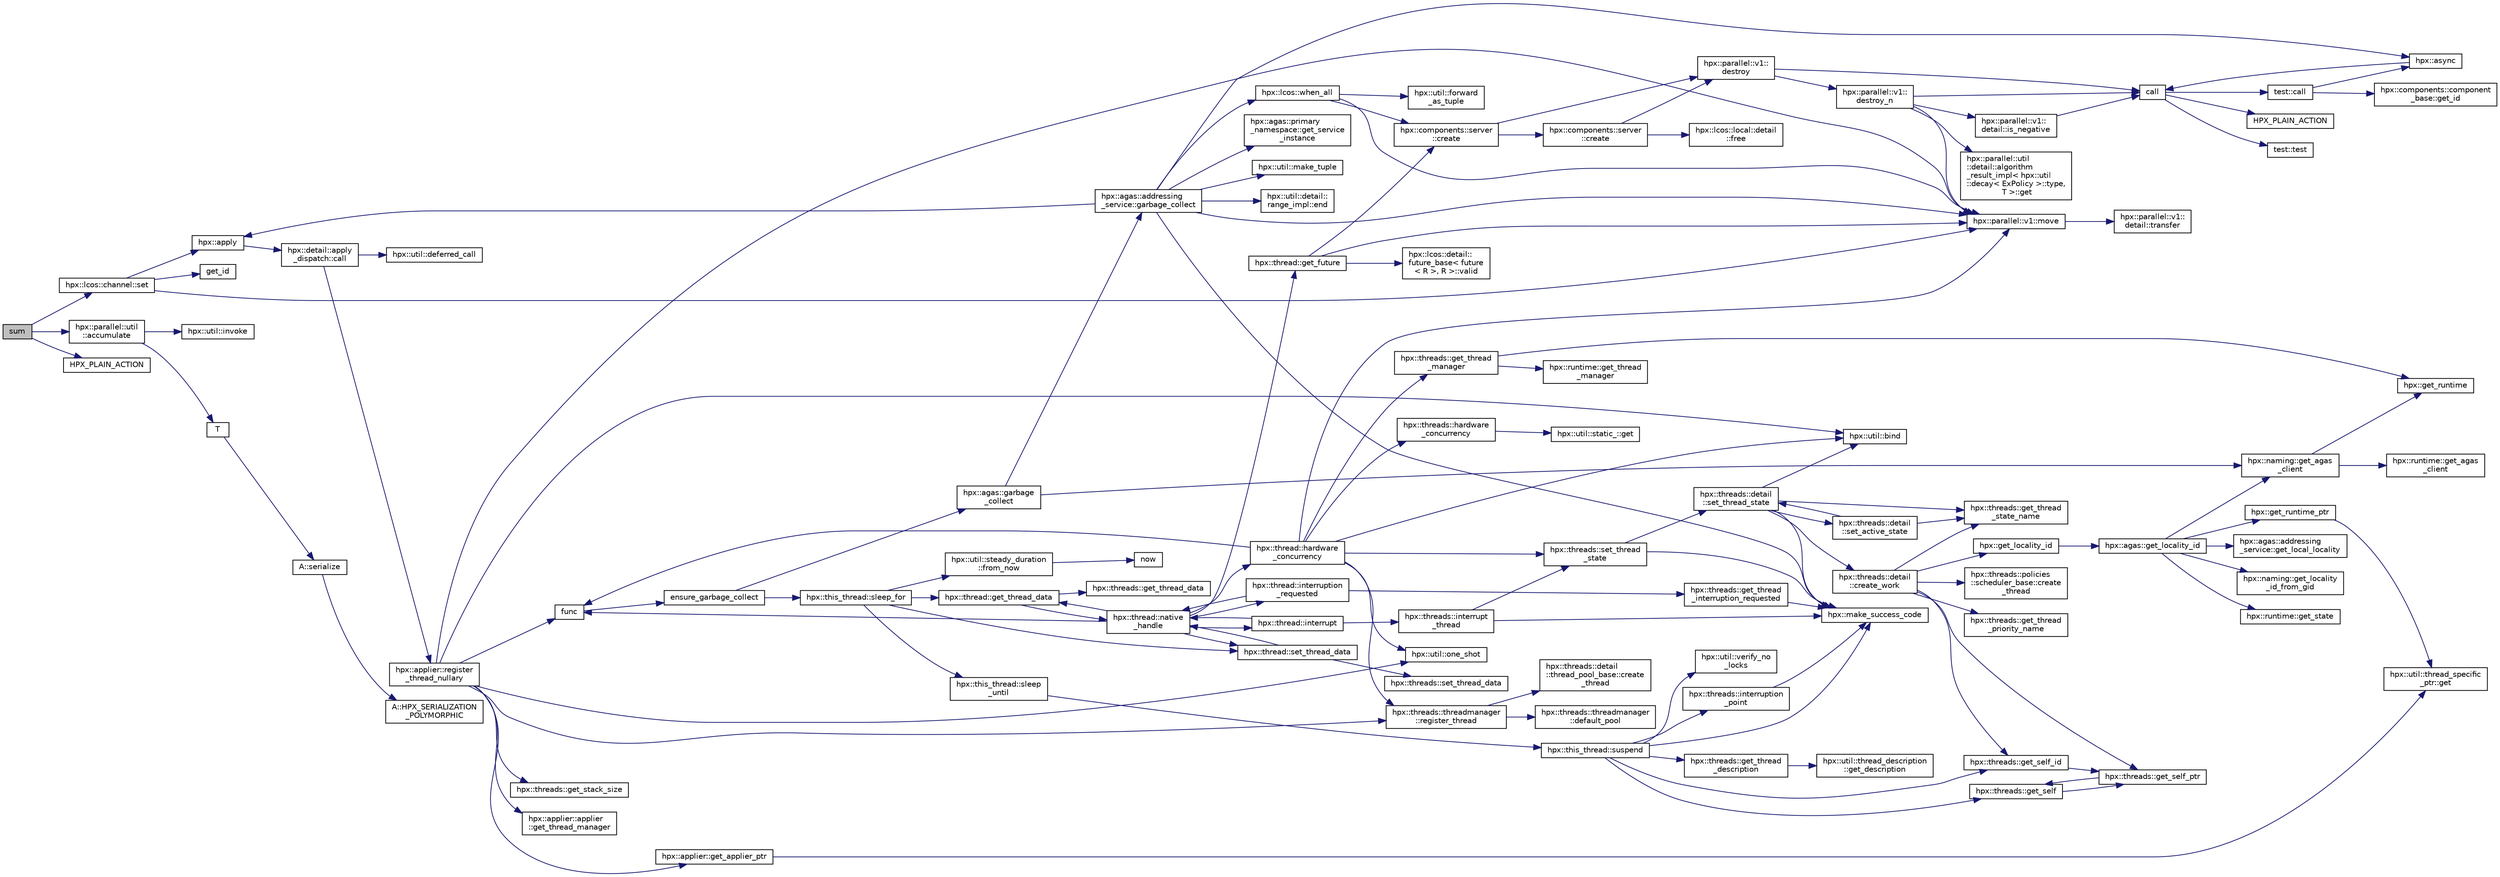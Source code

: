 digraph "sum"
{
  edge [fontname="Helvetica",fontsize="10",labelfontname="Helvetica",labelfontsize="10"];
  node [fontname="Helvetica",fontsize="10",shape=record];
  rankdir="LR";
  Node1402 [label="sum",height=0.2,width=0.4,color="black", fillcolor="grey75", style="filled", fontcolor="black"];
  Node1402 -> Node1403 [color="midnightblue",fontsize="10",style="solid",fontname="Helvetica"];
  Node1403 [label="hpx::lcos::channel::set",height=0.2,width=0.4,color="black", fillcolor="white", style="filled",URL="$db/d40/classhpx_1_1lcos_1_1channel.html#a55b035fb8c7cac0b6f187884f04f8b6a"];
  Node1403 -> Node1404 [color="midnightblue",fontsize="10",style="solid",fontname="Helvetica"];
  Node1404 [label="hpx::apply",height=0.2,width=0.4,color="black", fillcolor="white", style="filled",URL="$d8/d83/namespacehpx.html#aa87762f0db0731d385f3fdfdb25d59fc"];
  Node1404 -> Node1405 [color="midnightblue",fontsize="10",style="solid",fontname="Helvetica"];
  Node1405 [label="hpx::detail::apply\l_dispatch::call",height=0.2,width=0.4,color="black", fillcolor="white", style="filled",URL="$db/de8/structhpx_1_1detail_1_1apply__dispatch.html#a0755fab16d281e74bcff0f8045be9459"];
  Node1405 -> Node1406 [color="midnightblue",fontsize="10",style="solid",fontname="Helvetica"];
  Node1406 [label="hpx::applier::register\l_thread_nullary",height=0.2,width=0.4,color="black", fillcolor="white", style="filled",URL="$d8/dcb/namespacehpx_1_1applier.html#a401cd1145927e58d74d1eb52aaccd936"];
  Node1406 -> Node1407 [color="midnightblue",fontsize="10",style="solid",fontname="Helvetica"];
  Node1407 [label="hpx::applier::get_applier_ptr",height=0.2,width=0.4,color="black", fillcolor="white", style="filled",URL="$d8/dcb/namespacehpx_1_1applier.html#a617483cf2b77ad3a0aa428ade7b35299"];
  Node1407 -> Node1408 [color="midnightblue",fontsize="10",style="solid",fontname="Helvetica"];
  Node1408 [label="hpx::util::thread_specific\l_ptr::get",height=0.2,width=0.4,color="black", fillcolor="white", style="filled",URL="$d4/d4c/structhpx_1_1util_1_1thread__specific__ptr.html#a3b27d8520710478aa41d1f74206bdba9"];
  Node1406 -> Node1409 [color="midnightblue",fontsize="10",style="solid",fontname="Helvetica"];
  Node1409 [label="func",height=0.2,width=0.4,color="black", fillcolor="white", style="filled",URL="$d8/dfd/id__type__ref__counting__1032_8cpp.html#ab811b86ea5107ffb3351fcaa29d2c652"];
  Node1409 -> Node1410 [color="midnightblue",fontsize="10",style="solid",fontname="Helvetica"];
  Node1410 [label="ensure_garbage_collect",height=0.2,width=0.4,color="black", fillcolor="white", style="filled",URL="$d8/dfd/id__type__ref__counting__1032_8cpp.html#a5264b94bf7c262ac0e521fb290d476d5"];
  Node1410 -> Node1411 [color="midnightblue",fontsize="10",style="solid",fontname="Helvetica"];
  Node1411 [label="hpx::this_thread::sleep_for",height=0.2,width=0.4,color="black", fillcolor="white", style="filled",URL="$d9/d52/namespacehpx_1_1this__thread.html#afc042a5a5fa52eef2d1d177a343435cf"];
  Node1411 -> Node1412 [color="midnightblue",fontsize="10",style="solid",fontname="Helvetica"];
  Node1412 [label="hpx::this_thread::sleep\l_until",height=0.2,width=0.4,color="black", fillcolor="white", style="filled",URL="$d9/d52/namespacehpx_1_1this__thread.html#ae12a853980115b23ff0ab8ca06622658"];
  Node1412 -> Node1413 [color="midnightblue",fontsize="10",style="solid",fontname="Helvetica"];
  Node1413 [label="hpx::this_thread::suspend",height=0.2,width=0.4,color="black", fillcolor="white", style="filled",URL="$d9/d52/namespacehpx_1_1this__thread.html#aca220026fb3014c0881d129fe31c0073"];
  Node1413 -> Node1414 [color="midnightblue",fontsize="10",style="solid",fontname="Helvetica"];
  Node1414 [label="hpx::threads::get_self",height=0.2,width=0.4,color="black", fillcolor="white", style="filled",URL="$d7/d28/namespacehpx_1_1threads.html#a07daf4d6d29233f20d66d41ab7b5b8e8"];
  Node1414 -> Node1415 [color="midnightblue",fontsize="10",style="solid",fontname="Helvetica"];
  Node1415 [label="hpx::threads::get_self_ptr",height=0.2,width=0.4,color="black", fillcolor="white", style="filled",URL="$d7/d28/namespacehpx_1_1threads.html#a22877ae347ad884cde3a51397dad6c53"];
  Node1415 -> Node1414 [color="midnightblue",fontsize="10",style="solid",fontname="Helvetica"];
  Node1413 -> Node1416 [color="midnightblue",fontsize="10",style="solid",fontname="Helvetica"];
  Node1416 [label="hpx::threads::get_self_id",height=0.2,width=0.4,color="black", fillcolor="white", style="filled",URL="$d7/d28/namespacehpx_1_1threads.html#afafe0f900b9fac3d4ed3c747625c1cfe"];
  Node1416 -> Node1415 [color="midnightblue",fontsize="10",style="solid",fontname="Helvetica"];
  Node1413 -> Node1417 [color="midnightblue",fontsize="10",style="solid",fontname="Helvetica"];
  Node1417 [label="hpx::threads::interruption\l_point",height=0.2,width=0.4,color="black", fillcolor="white", style="filled",URL="$d7/d28/namespacehpx_1_1threads.html#ada6ec56a12b050707311d8c628089059"];
  Node1417 -> Node1418 [color="midnightblue",fontsize="10",style="solid",fontname="Helvetica"];
  Node1418 [label="hpx::make_success_code",height=0.2,width=0.4,color="black", fillcolor="white", style="filled",URL="$d8/d83/namespacehpx.html#a0e8512a8f49e2a6c8185061181419d8f",tooltip="Returns error_code(hpx::success, \"success\", mode). "];
  Node1413 -> Node1419 [color="midnightblue",fontsize="10",style="solid",fontname="Helvetica"];
  Node1419 [label="hpx::util::verify_no\l_locks",height=0.2,width=0.4,color="black", fillcolor="white", style="filled",URL="$df/dad/namespacehpx_1_1util.html#ae0e1837ee6f09b79b26c2e788d2e9fc9"];
  Node1413 -> Node1420 [color="midnightblue",fontsize="10",style="solid",fontname="Helvetica"];
  Node1420 [label="hpx::threads::get_thread\l_description",height=0.2,width=0.4,color="black", fillcolor="white", style="filled",URL="$d7/d28/namespacehpx_1_1threads.html#a42fc18a7a680f4e8bc633a4b4c956701"];
  Node1420 -> Node1421 [color="midnightblue",fontsize="10",style="solid",fontname="Helvetica"];
  Node1421 [label="hpx::util::thread_description\l::get_description",height=0.2,width=0.4,color="black", fillcolor="white", style="filled",URL="$df/d9e/structhpx_1_1util_1_1thread__description.html#a8c834e14eca6eb228188022577f9f952"];
  Node1413 -> Node1418 [color="midnightblue",fontsize="10",style="solid",fontname="Helvetica"];
  Node1411 -> Node1422 [color="midnightblue",fontsize="10",style="solid",fontname="Helvetica"];
  Node1422 [label="hpx::util::steady_duration\l::from_now",height=0.2,width=0.4,color="black", fillcolor="white", style="filled",URL="$d9/d4f/classhpx_1_1util_1_1steady__duration.html#a0132206d767cd0f7395507b40111a153"];
  Node1422 -> Node1423 [color="midnightblue",fontsize="10",style="solid",fontname="Helvetica"];
  Node1423 [label="now",height=0.2,width=0.4,color="black", fillcolor="white", style="filled",URL="$de/db3/1d__stencil__1__omp_8cpp.html#a89e9667753dccfac455bd37a7a3a7b16"];
  Node1411 -> Node1424 [color="midnightblue",fontsize="10",style="solid",fontname="Helvetica"];
  Node1424 [label="hpx::thread::get_thread_data",height=0.2,width=0.4,color="black", fillcolor="white", style="filled",URL="$de/d9b/classhpx_1_1thread.html#a4535ef82cec3b953d2c941d20e3e3904"];
  Node1424 -> Node1425 [color="midnightblue",fontsize="10",style="solid",fontname="Helvetica"];
  Node1425 [label="hpx::threads::get_thread_data",height=0.2,width=0.4,color="black", fillcolor="white", style="filled",URL="$d7/d28/namespacehpx_1_1threads.html#a8737931ff6303807225f735b2b384ae4"];
  Node1424 -> Node1426 [color="midnightblue",fontsize="10",style="solid",fontname="Helvetica"];
  Node1426 [label="hpx::thread::native\l_handle",height=0.2,width=0.4,color="black", fillcolor="white", style="filled",URL="$de/d9b/classhpx_1_1thread.html#acf48190d264ab64c1c4ec99d0b421b5a"];
  Node1426 -> Node1427 [color="midnightblue",fontsize="10",style="solid",fontname="Helvetica"];
  Node1427 [label="hpx::thread::hardware\l_concurrency",height=0.2,width=0.4,color="black", fillcolor="white", style="filled",URL="$de/d9b/classhpx_1_1thread.html#a8e4fff210e02485ba493bc3a2a956c03"];
  Node1427 -> Node1428 [color="midnightblue",fontsize="10",style="solid",fontname="Helvetica"];
  Node1428 [label="hpx::threads::hardware\l_concurrency",height=0.2,width=0.4,color="black", fillcolor="white", style="filled",URL="$d7/d28/namespacehpx_1_1threads.html#aa8752a235478d2ad7b5ac467b63ab527"];
  Node1428 -> Node1429 [color="midnightblue",fontsize="10",style="solid",fontname="Helvetica"];
  Node1429 [label="hpx::util::static_::get",height=0.2,width=0.4,color="black", fillcolor="white", style="filled",URL="$d3/dbb/structhpx_1_1util_1_1static__.html#a2967c633948a3bf17a3b5405ef5a8318"];
  Node1427 -> Node1409 [color="midnightblue",fontsize="10",style="solid",fontname="Helvetica"];
  Node1427 -> Node1430 [color="midnightblue",fontsize="10",style="solid",fontname="Helvetica"];
  Node1430 [label="hpx::util::bind",height=0.2,width=0.4,color="black", fillcolor="white", style="filled",URL="$df/dad/namespacehpx_1_1util.html#ad844caedf82a0173d6909d910c3e48c6"];
  Node1427 -> Node1431 [color="midnightblue",fontsize="10",style="solid",fontname="Helvetica"];
  Node1431 [label="hpx::util::one_shot",height=0.2,width=0.4,color="black", fillcolor="white", style="filled",URL="$df/dad/namespacehpx_1_1util.html#a273e61be42a72415291e0ec0a4f28c7a"];
  Node1427 -> Node1432 [color="midnightblue",fontsize="10",style="solid",fontname="Helvetica"];
  Node1432 [label="hpx::parallel::v1::move",height=0.2,width=0.4,color="black", fillcolor="white", style="filled",URL="$db/db9/namespacehpx_1_1parallel_1_1v1.html#aa7c4ede081ce786c9d1eb1adff495cfc"];
  Node1432 -> Node1433 [color="midnightblue",fontsize="10",style="solid",fontname="Helvetica"];
  Node1433 [label="hpx::parallel::v1::\ldetail::transfer",height=0.2,width=0.4,color="black", fillcolor="white", style="filled",URL="$d2/ddd/namespacehpx_1_1parallel_1_1v1_1_1detail.html#ab1b56a05e1885ca7cc7ffa1804dd2f3c"];
  Node1427 -> Node1434 [color="midnightblue",fontsize="10",style="solid",fontname="Helvetica"];
  Node1434 [label="hpx::threads::get_thread\l_manager",height=0.2,width=0.4,color="black", fillcolor="white", style="filled",URL="$d7/d28/namespacehpx_1_1threads.html#a076973c3a53beadde7d967e22c4f6cce"];
  Node1434 -> Node1435 [color="midnightblue",fontsize="10",style="solid",fontname="Helvetica"];
  Node1435 [label="hpx::get_runtime",height=0.2,width=0.4,color="black", fillcolor="white", style="filled",URL="$d8/d83/namespacehpx.html#aef902cc6c7dd3b9fbadf34d1e850a070"];
  Node1434 -> Node1436 [color="midnightblue",fontsize="10",style="solid",fontname="Helvetica"];
  Node1436 [label="hpx::runtime::get_thread\l_manager",height=0.2,width=0.4,color="black", fillcolor="white", style="filled",URL="$d0/d7b/classhpx_1_1runtime.html#a865b12d57fcd44a8d3dda3e35414f563"];
  Node1427 -> Node1437 [color="midnightblue",fontsize="10",style="solid",fontname="Helvetica"];
  Node1437 [label="hpx::threads::threadmanager\l::register_thread",height=0.2,width=0.4,color="black", fillcolor="white", style="filled",URL="$d5/daa/classhpx_1_1threads_1_1threadmanager.html#a7f79c7578e08a60ca45eb276ce8133d8"];
  Node1437 -> Node1438 [color="midnightblue",fontsize="10",style="solid",fontname="Helvetica"];
  Node1438 [label="hpx::threads::threadmanager\l::default_pool",height=0.2,width=0.4,color="black", fillcolor="white", style="filled",URL="$d5/daa/classhpx_1_1threads_1_1threadmanager.html#a851f067d03b5dd1c5e6a9a6a841e05df"];
  Node1437 -> Node1439 [color="midnightblue",fontsize="10",style="solid",fontname="Helvetica"];
  Node1439 [label="hpx::threads::detail\l::thread_pool_base::create\l_thread",height=0.2,width=0.4,color="black", fillcolor="white", style="filled",URL="$de/dae/classhpx_1_1threads_1_1detail_1_1thread__pool__base.html#ad35d3779eef6f4528e62a26d71b34b34"];
  Node1427 -> Node1440 [color="midnightblue",fontsize="10",style="solid",fontname="Helvetica"];
  Node1440 [label="hpx::threads::set_thread\l_state",height=0.2,width=0.4,color="black", fillcolor="white", style="filled",URL="$d7/d28/namespacehpx_1_1threads.html#ac0690ad16ad778bcc79dcd727cc33025",tooltip="Set the thread state of the thread referenced by the thread_id id. "];
  Node1440 -> Node1418 [color="midnightblue",fontsize="10",style="solid",fontname="Helvetica"];
  Node1440 -> Node1441 [color="midnightblue",fontsize="10",style="solid",fontname="Helvetica"];
  Node1441 [label="hpx::threads::detail\l::set_thread_state",height=0.2,width=0.4,color="black", fillcolor="white", style="filled",URL="$d2/dd1/namespacehpx_1_1threads_1_1detail.html#af85ddc854c4a149bf1738eb1b111b9ab"];
  Node1441 -> Node1442 [color="midnightblue",fontsize="10",style="solid",fontname="Helvetica"];
  Node1442 [label="hpx::threads::get_thread\l_state_name",height=0.2,width=0.4,color="black", fillcolor="white", style="filled",URL="$d7/d28/namespacehpx_1_1threads.html#a26f91ea8d2195f165c033241c5cd11db"];
  Node1441 -> Node1418 [color="midnightblue",fontsize="10",style="solid",fontname="Helvetica"];
  Node1441 -> Node1430 [color="midnightblue",fontsize="10",style="solid",fontname="Helvetica"];
  Node1441 -> Node1443 [color="midnightblue",fontsize="10",style="solid",fontname="Helvetica"];
  Node1443 [label="hpx::threads::detail\l::set_active_state",height=0.2,width=0.4,color="black", fillcolor="white", style="filled",URL="$d2/dd1/namespacehpx_1_1threads_1_1detail.html#a45884a5bf04ad66a4f259231a3947e76"];
  Node1443 -> Node1442 [color="midnightblue",fontsize="10",style="solid",fontname="Helvetica"];
  Node1443 -> Node1441 [color="midnightblue",fontsize="10",style="solid",fontname="Helvetica"];
  Node1441 -> Node1444 [color="midnightblue",fontsize="10",style="solid",fontname="Helvetica"];
  Node1444 [label="hpx::threads::detail\l::create_work",height=0.2,width=0.4,color="black", fillcolor="white", style="filled",URL="$d2/dd1/namespacehpx_1_1threads_1_1detail.html#ae22384a3c1b1a1940032fad068fb54b1"];
  Node1444 -> Node1442 [color="midnightblue",fontsize="10",style="solid",fontname="Helvetica"];
  Node1444 -> Node1445 [color="midnightblue",fontsize="10",style="solid",fontname="Helvetica"];
  Node1445 [label="hpx::threads::get_thread\l_priority_name",height=0.2,width=0.4,color="black", fillcolor="white", style="filled",URL="$d7/d28/namespacehpx_1_1threads.html#a9c6b2fec0c1cf5b06ff83ce756ca6d42"];
  Node1444 -> Node1415 [color="midnightblue",fontsize="10",style="solid",fontname="Helvetica"];
  Node1444 -> Node1416 [color="midnightblue",fontsize="10",style="solid",fontname="Helvetica"];
  Node1444 -> Node1446 [color="midnightblue",fontsize="10",style="solid",fontname="Helvetica"];
  Node1446 [label="hpx::get_locality_id",height=0.2,width=0.4,color="black", fillcolor="white", style="filled",URL="$d8/d83/namespacehpx.html#a158d7c54a657bb364c1704033010697b",tooltip="Return the number of the locality this function is being called from. "];
  Node1446 -> Node1447 [color="midnightblue",fontsize="10",style="solid",fontname="Helvetica"];
  Node1447 [label="hpx::agas::get_locality_id",height=0.2,width=0.4,color="black", fillcolor="white", style="filled",URL="$dc/d54/namespacehpx_1_1agas.html#a491cc2ddecdf0f1a9129900caa6a4d3e"];
  Node1447 -> Node1448 [color="midnightblue",fontsize="10",style="solid",fontname="Helvetica"];
  Node1448 [label="hpx::get_runtime_ptr",height=0.2,width=0.4,color="black", fillcolor="white", style="filled",URL="$d8/d83/namespacehpx.html#af29daf2bb3e01b4d6495a1742b6cce64"];
  Node1448 -> Node1408 [color="midnightblue",fontsize="10",style="solid",fontname="Helvetica"];
  Node1447 -> Node1449 [color="midnightblue",fontsize="10",style="solid",fontname="Helvetica"];
  Node1449 [label="hpx::runtime::get_state",height=0.2,width=0.4,color="black", fillcolor="white", style="filled",URL="$d0/d7b/classhpx_1_1runtime.html#ab405f80e060dac95d624520f38b0524c"];
  Node1447 -> Node1450 [color="midnightblue",fontsize="10",style="solid",fontname="Helvetica"];
  Node1450 [label="hpx::naming::get_agas\l_client",height=0.2,width=0.4,color="black", fillcolor="white", style="filled",URL="$d4/dc9/namespacehpx_1_1naming.html#a0408fffd5d34b620712a801b0ae3b032"];
  Node1450 -> Node1435 [color="midnightblue",fontsize="10",style="solid",fontname="Helvetica"];
  Node1450 -> Node1451 [color="midnightblue",fontsize="10",style="solid",fontname="Helvetica"];
  Node1451 [label="hpx::runtime::get_agas\l_client",height=0.2,width=0.4,color="black", fillcolor="white", style="filled",URL="$d0/d7b/classhpx_1_1runtime.html#aeb5dddd30d6b9861669af8ad44d1a96a"];
  Node1447 -> Node1452 [color="midnightblue",fontsize="10",style="solid",fontname="Helvetica"];
  Node1452 [label="hpx::agas::addressing\l_service::get_local_locality",height=0.2,width=0.4,color="black", fillcolor="white", style="filled",URL="$db/d58/structhpx_1_1agas_1_1addressing__service.html#ab52c19a37c2a7a006c6c15f90ad0539c"];
  Node1447 -> Node1453 [color="midnightblue",fontsize="10",style="solid",fontname="Helvetica"];
  Node1453 [label="hpx::naming::get_locality\l_id_from_gid",height=0.2,width=0.4,color="black", fillcolor="white", style="filled",URL="$d4/dc9/namespacehpx_1_1naming.html#a7fd43037784560bd04fda9b49e33529f"];
  Node1444 -> Node1454 [color="midnightblue",fontsize="10",style="solid",fontname="Helvetica"];
  Node1454 [label="hpx::threads::policies\l::scheduler_base::create\l_thread",height=0.2,width=0.4,color="black", fillcolor="white", style="filled",URL="$dd/d7e/structhpx_1_1threads_1_1policies_1_1scheduler__base.html#ad3b05cd7f363cc8e8410ce368c3794e0"];
  Node1426 -> Node1455 [color="midnightblue",fontsize="10",style="solid",fontname="Helvetica"];
  Node1455 [label="hpx::thread::interrupt",height=0.2,width=0.4,color="black", fillcolor="white", style="filled",URL="$de/d9b/classhpx_1_1thread.html#ac34d0d033aa743c476a79dbc2e1a8a39"];
  Node1455 -> Node1456 [color="midnightblue",fontsize="10",style="solid",fontname="Helvetica"];
  Node1456 [label="hpx::threads::interrupt\l_thread",height=0.2,width=0.4,color="black", fillcolor="white", style="filled",URL="$d7/d28/namespacehpx_1_1threads.html#a6bdda1a2aab61b9b13d274b5155d7e73"];
  Node1456 -> Node1418 [color="midnightblue",fontsize="10",style="solid",fontname="Helvetica"];
  Node1456 -> Node1440 [color="midnightblue",fontsize="10",style="solid",fontname="Helvetica"];
  Node1455 -> Node1426 [color="midnightblue",fontsize="10",style="solid",fontname="Helvetica"];
  Node1426 -> Node1457 [color="midnightblue",fontsize="10",style="solid",fontname="Helvetica"];
  Node1457 [label="hpx::thread::interruption\l_requested",height=0.2,width=0.4,color="black", fillcolor="white", style="filled",URL="$de/d9b/classhpx_1_1thread.html#a33276bb4c20bbb0b1978944e18ef71b8"];
  Node1457 -> Node1458 [color="midnightblue",fontsize="10",style="solid",fontname="Helvetica"];
  Node1458 [label="hpx::threads::get_thread\l_interruption_requested",height=0.2,width=0.4,color="black", fillcolor="white", style="filled",URL="$d7/d28/namespacehpx_1_1threads.html#ae64a7fdb8b5c8bac7be0c8282672a03b"];
  Node1458 -> Node1418 [color="midnightblue",fontsize="10",style="solid",fontname="Helvetica"];
  Node1457 -> Node1426 [color="midnightblue",fontsize="10",style="solid",fontname="Helvetica"];
  Node1426 -> Node1459 [color="midnightblue",fontsize="10",style="solid",fontname="Helvetica"];
  Node1459 [label="hpx::thread::get_future",height=0.2,width=0.4,color="black", fillcolor="white", style="filled",URL="$de/d9b/classhpx_1_1thread.html#a87fdb0d8da826366fc190ed224900a64"];
  Node1459 -> Node1460 [color="midnightblue",fontsize="10",style="solid",fontname="Helvetica"];
  Node1460 [label="hpx::lcos::detail::\lfuture_base\< future\l\< R \>, R \>::valid",height=0.2,width=0.4,color="black", fillcolor="white", style="filled",URL="$d5/dd7/classhpx_1_1lcos_1_1detail_1_1future__base.html#aaf7beb7374815614363033bd96573e75"];
  Node1459 -> Node1461 [color="midnightblue",fontsize="10",style="solid",fontname="Helvetica"];
  Node1461 [label="hpx::components::server\l::create",height=0.2,width=0.4,color="black", fillcolor="white", style="filled",URL="$d2/da2/namespacehpx_1_1components_1_1server.html#ac776c89f3d68ceb910e8cee9fa937ab4",tooltip="Create arrays of components using their default constructor. "];
  Node1461 -> Node1462 [color="midnightblue",fontsize="10",style="solid",fontname="Helvetica"];
  Node1462 [label="hpx::components::server\l::create",height=0.2,width=0.4,color="black", fillcolor="white", style="filled",URL="$d2/da2/namespacehpx_1_1components_1_1server.html#a77d26de181c97b444565e230577981bd"];
  Node1462 -> Node1463 [color="midnightblue",fontsize="10",style="solid",fontname="Helvetica"];
  Node1463 [label="hpx::lcos::local::detail\l::free",height=0.2,width=0.4,color="black", fillcolor="white", style="filled",URL="$d4/dcb/namespacehpx_1_1lcos_1_1local_1_1detail.html#a55a940f019734e9bb045dc123cd80e48"];
  Node1462 -> Node1464 [color="midnightblue",fontsize="10",style="solid",fontname="Helvetica"];
  Node1464 [label="hpx::parallel::v1::\ldestroy",height=0.2,width=0.4,color="black", fillcolor="white", style="filled",URL="$db/db9/namespacehpx_1_1parallel_1_1v1.html#acf303558375048e8a7cc9a2c2e09477f"];
  Node1464 -> Node1465 [color="midnightblue",fontsize="10",style="solid",fontname="Helvetica"];
  Node1465 [label="call",height=0.2,width=0.4,color="black", fillcolor="white", style="filled",URL="$d2/d67/promise__1620_8cpp.html#a58357f0b82bc761e1d0b9091ed563a70"];
  Node1465 -> Node1466 [color="midnightblue",fontsize="10",style="solid",fontname="Helvetica"];
  Node1466 [label="test::test",height=0.2,width=0.4,color="black", fillcolor="white", style="filled",URL="$d8/d89/structtest.html#ab42d5ece712d716b04cb3f686f297a26"];
  Node1465 -> Node1467 [color="midnightblue",fontsize="10",style="solid",fontname="Helvetica"];
  Node1467 [label="HPX_PLAIN_ACTION",height=0.2,width=0.4,color="black", fillcolor="white", style="filled",URL="$d2/d67/promise__1620_8cpp.html#ab96aab827a4b1fcaf66cfe0ba83fef23"];
  Node1465 -> Node1468 [color="midnightblue",fontsize="10",style="solid",fontname="Helvetica"];
  Node1468 [label="test::call",height=0.2,width=0.4,color="black", fillcolor="white", style="filled",URL="$d8/d89/structtest.html#aeb29e7ed6518b9426ccf1344c52620ae"];
  Node1468 -> Node1469 [color="midnightblue",fontsize="10",style="solid",fontname="Helvetica"];
  Node1469 [label="hpx::async",height=0.2,width=0.4,color="black", fillcolor="white", style="filled",URL="$d8/d83/namespacehpx.html#acb7d8e37b73b823956ce144f9a57eaa4"];
  Node1469 -> Node1465 [color="midnightblue",fontsize="10",style="solid",fontname="Helvetica"];
  Node1468 -> Node1470 [color="midnightblue",fontsize="10",style="solid",fontname="Helvetica"];
  Node1470 [label="hpx::components::component\l_base::get_id",height=0.2,width=0.4,color="black", fillcolor="white", style="filled",URL="$d2/de6/classhpx_1_1components_1_1component__base.html#a4c8fd93514039bdf01c48d66d82b19cd"];
  Node1464 -> Node1471 [color="midnightblue",fontsize="10",style="solid",fontname="Helvetica"];
  Node1471 [label="hpx::parallel::v1::\ldestroy_n",height=0.2,width=0.4,color="black", fillcolor="white", style="filled",URL="$db/db9/namespacehpx_1_1parallel_1_1v1.html#a71d0691132a300690163f5636bcd5bd3"];
  Node1471 -> Node1472 [color="midnightblue",fontsize="10",style="solid",fontname="Helvetica"];
  Node1472 [label="hpx::parallel::v1::\ldetail::is_negative",height=0.2,width=0.4,color="black", fillcolor="white", style="filled",URL="$d2/ddd/namespacehpx_1_1parallel_1_1v1_1_1detail.html#adf2e40fc4b20ad0fd442ee3118a4d527"];
  Node1472 -> Node1465 [color="midnightblue",fontsize="10",style="solid",fontname="Helvetica"];
  Node1471 -> Node1473 [color="midnightblue",fontsize="10",style="solid",fontname="Helvetica"];
  Node1473 [label="hpx::parallel::util\l::detail::algorithm\l_result_impl\< hpx::util\l::decay\< ExPolicy \>::type,\l T \>::get",height=0.2,width=0.4,color="black", fillcolor="white", style="filled",URL="$d2/d42/structhpx_1_1parallel_1_1util_1_1detail_1_1algorithm__result__impl.html#ab5b051e8ec74eff5e0e62fd63f5d377e"];
  Node1471 -> Node1432 [color="midnightblue",fontsize="10",style="solid",fontname="Helvetica"];
  Node1471 -> Node1465 [color="midnightblue",fontsize="10",style="solid",fontname="Helvetica"];
  Node1461 -> Node1464 [color="midnightblue",fontsize="10",style="solid",fontname="Helvetica"];
  Node1459 -> Node1432 [color="midnightblue",fontsize="10",style="solid",fontname="Helvetica"];
  Node1426 -> Node1424 [color="midnightblue",fontsize="10",style="solid",fontname="Helvetica"];
  Node1426 -> Node1474 [color="midnightblue",fontsize="10",style="solid",fontname="Helvetica"];
  Node1474 [label="hpx::thread::set_thread_data",height=0.2,width=0.4,color="black", fillcolor="white", style="filled",URL="$de/d9b/classhpx_1_1thread.html#a7317a3cf5251f3b33c990449570d4cea"];
  Node1474 -> Node1475 [color="midnightblue",fontsize="10",style="solid",fontname="Helvetica"];
  Node1475 [label="hpx::threads::set_thread_data",height=0.2,width=0.4,color="black", fillcolor="white", style="filled",URL="$d7/d28/namespacehpx_1_1threads.html#a00a625acc149fce3ae38e4340454acf7"];
  Node1474 -> Node1426 [color="midnightblue",fontsize="10",style="solid",fontname="Helvetica"];
  Node1426 -> Node1409 [color="midnightblue",fontsize="10",style="solid",fontname="Helvetica"];
  Node1411 -> Node1474 [color="midnightblue",fontsize="10",style="solid",fontname="Helvetica"];
  Node1410 -> Node1476 [color="midnightblue",fontsize="10",style="solid",fontname="Helvetica"];
  Node1476 [label="hpx::agas::garbage\l_collect",height=0.2,width=0.4,color="black", fillcolor="white", style="filled",URL="$dc/d54/namespacehpx_1_1agas.html#a951337adc4f9bd6df00a50737468e911"];
  Node1476 -> Node1450 [color="midnightblue",fontsize="10",style="solid",fontname="Helvetica"];
  Node1476 -> Node1477 [color="midnightblue",fontsize="10",style="solid",fontname="Helvetica"];
  Node1477 [label="hpx::agas::addressing\l_service::garbage_collect",height=0.2,width=0.4,color="black", fillcolor="white", style="filled",URL="$db/d58/structhpx_1_1agas_1_1addressing__service.html#a87dcae0eacf6e62d5103ebf516d86f63"];
  Node1477 -> Node1418 [color="midnightblue",fontsize="10",style="solid",fontname="Helvetica"];
  Node1477 -> Node1478 [color="midnightblue",fontsize="10",style="solid",fontname="Helvetica"];
  Node1478 [label="hpx::agas::primary\l_namespace::get_service\l_instance",height=0.2,width=0.4,color="black", fillcolor="white", style="filled",URL="$d1/d43/structhpx_1_1agas_1_1primary__namespace.html#a7630ff0f30ff8c23b13b4672c5350e2e"];
  Node1477 -> Node1479 [color="midnightblue",fontsize="10",style="solid",fontname="Helvetica"];
  Node1479 [label="hpx::util::make_tuple",height=0.2,width=0.4,color="black", fillcolor="white", style="filled",URL="$df/dad/namespacehpx_1_1util.html#a06fa74211a987d208e013f400a9f5328"];
  Node1477 -> Node1480 [color="midnightblue",fontsize="10",style="solid",fontname="Helvetica"];
  Node1480 [label="hpx::util::detail::\lrange_impl::end",height=0.2,width=0.4,color="black", fillcolor="white", style="filled",URL="$d4/d4a/namespacehpx_1_1util_1_1detail_1_1range__impl.html#afb2ea48b0902f52ee4d8b764807b4316"];
  Node1477 -> Node1404 [color="midnightblue",fontsize="10",style="solid",fontname="Helvetica"];
  Node1477 -> Node1432 [color="midnightblue",fontsize="10",style="solid",fontname="Helvetica"];
  Node1477 -> Node1469 [color="midnightblue",fontsize="10",style="solid",fontname="Helvetica"];
  Node1477 -> Node1481 [color="midnightblue",fontsize="10",style="solid",fontname="Helvetica"];
  Node1481 [label="hpx::lcos::when_all",height=0.2,width=0.4,color="black", fillcolor="white", style="filled",URL="$d2/dc9/namespacehpx_1_1lcos.html#a1a6fb024d8690923fb185d5aee204d54"];
  Node1481 -> Node1482 [color="midnightblue",fontsize="10",style="solid",fontname="Helvetica"];
  Node1482 [label="hpx::util::forward\l_as_tuple",height=0.2,width=0.4,color="black", fillcolor="white", style="filled",URL="$df/dad/namespacehpx_1_1util.html#ab7c31e3f24c3302a4f67b6735a6fa597"];
  Node1481 -> Node1432 [color="midnightblue",fontsize="10",style="solid",fontname="Helvetica"];
  Node1481 -> Node1461 [color="midnightblue",fontsize="10",style="solid",fontname="Helvetica"];
  Node1406 -> Node1430 [color="midnightblue",fontsize="10",style="solid",fontname="Helvetica"];
  Node1406 -> Node1431 [color="midnightblue",fontsize="10",style="solid",fontname="Helvetica"];
  Node1406 -> Node1432 [color="midnightblue",fontsize="10",style="solid",fontname="Helvetica"];
  Node1406 -> Node1483 [color="midnightblue",fontsize="10",style="solid",fontname="Helvetica"];
  Node1483 [label="hpx::threads::get_stack_size",height=0.2,width=0.4,color="black", fillcolor="white", style="filled",URL="$d7/d28/namespacehpx_1_1threads.html#af597241b3c2785150be206737ca04aa6",tooltip="The get_stack_size function is part of the thread related API. It. "];
  Node1406 -> Node1484 [color="midnightblue",fontsize="10",style="solid",fontname="Helvetica"];
  Node1484 [label="hpx::applier::applier\l::get_thread_manager",height=0.2,width=0.4,color="black", fillcolor="white", style="filled",URL="$da/dcb/classhpx_1_1applier_1_1applier.html#acc36d583973701e573be39da97bba866",tooltip="Access the thread-manager instance associated with this applier. "];
  Node1406 -> Node1437 [color="midnightblue",fontsize="10",style="solid",fontname="Helvetica"];
  Node1405 -> Node1485 [color="midnightblue",fontsize="10",style="solid",fontname="Helvetica"];
  Node1485 [label="hpx::util::deferred_call",height=0.2,width=0.4,color="black", fillcolor="white", style="filled",URL="$df/dad/namespacehpx_1_1util.html#acdded623c658a7a3436f7e76bc9d881c"];
  Node1403 -> Node1486 [color="midnightblue",fontsize="10",style="solid",fontname="Helvetica"];
  Node1486 [label="get_id",height=0.2,width=0.4,color="black", fillcolor="white", style="filled",URL="$d8/d3c/simple__future__continuation_8cpp.html#a64b28a4bbb16e7f78fc14c60466ddd8d"];
  Node1403 -> Node1432 [color="midnightblue",fontsize="10",style="solid",fontname="Helvetica"];
  Node1402 -> Node1487 [color="midnightblue",fontsize="10",style="solid",fontname="Helvetica"];
  Node1487 [label="hpx::parallel::util\l::accumulate",height=0.2,width=0.4,color="black", fillcolor="white", style="filled",URL="$df/dc6/namespacehpx_1_1parallel_1_1util.html#ab57e9fe9dcda3baa915398e2d7ba3d69"];
  Node1487 -> Node1488 [color="midnightblue",fontsize="10",style="solid",fontname="Helvetica"];
  Node1488 [label="T",height=0.2,width=0.4,color="black", fillcolor="white", style="filled",URL="$db/d33/polymorphic__semiintrusive__template_8cpp.html#ad187658f9cb91c1312b39ae7e896f1ea"];
  Node1488 -> Node1489 [color="midnightblue",fontsize="10",style="solid",fontname="Helvetica"];
  Node1489 [label="A::serialize",height=0.2,width=0.4,color="black", fillcolor="white", style="filled",URL="$d7/da0/struct_a.html#a5f5c287cf471e274ed9dda0da1592212"];
  Node1489 -> Node1490 [color="midnightblue",fontsize="10",style="solid",fontname="Helvetica"];
  Node1490 [label="A::HPX_SERIALIZATION\l_POLYMORPHIC",height=0.2,width=0.4,color="black", fillcolor="white", style="filled",URL="$d7/da0/struct_a.html#ada978cc156cebbafddb1f3aa4c01918c"];
  Node1487 -> Node1491 [color="midnightblue",fontsize="10",style="solid",fontname="Helvetica"];
  Node1491 [label="hpx::util::invoke",height=0.2,width=0.4,color="black", fillcolor="white", style="filled",URL="$df/dad/namespacehpx_1_1util.html#a9ed3f52b36e725e476dbf5099134ed3d"];
  Node1402 -> Node1492 [color="midnightblue",fontsize="10",style="solid",fontname="Helvetica"];
  Node1492 [label="HPX_PLAIN_ACTION",height=0.2,width=0.4,color="black", fillcolor="white", style="filled",URL="$dd/d5f/channel_8cpp.html#aa317b3934a2efeffac898e9a262105e2"];
}
